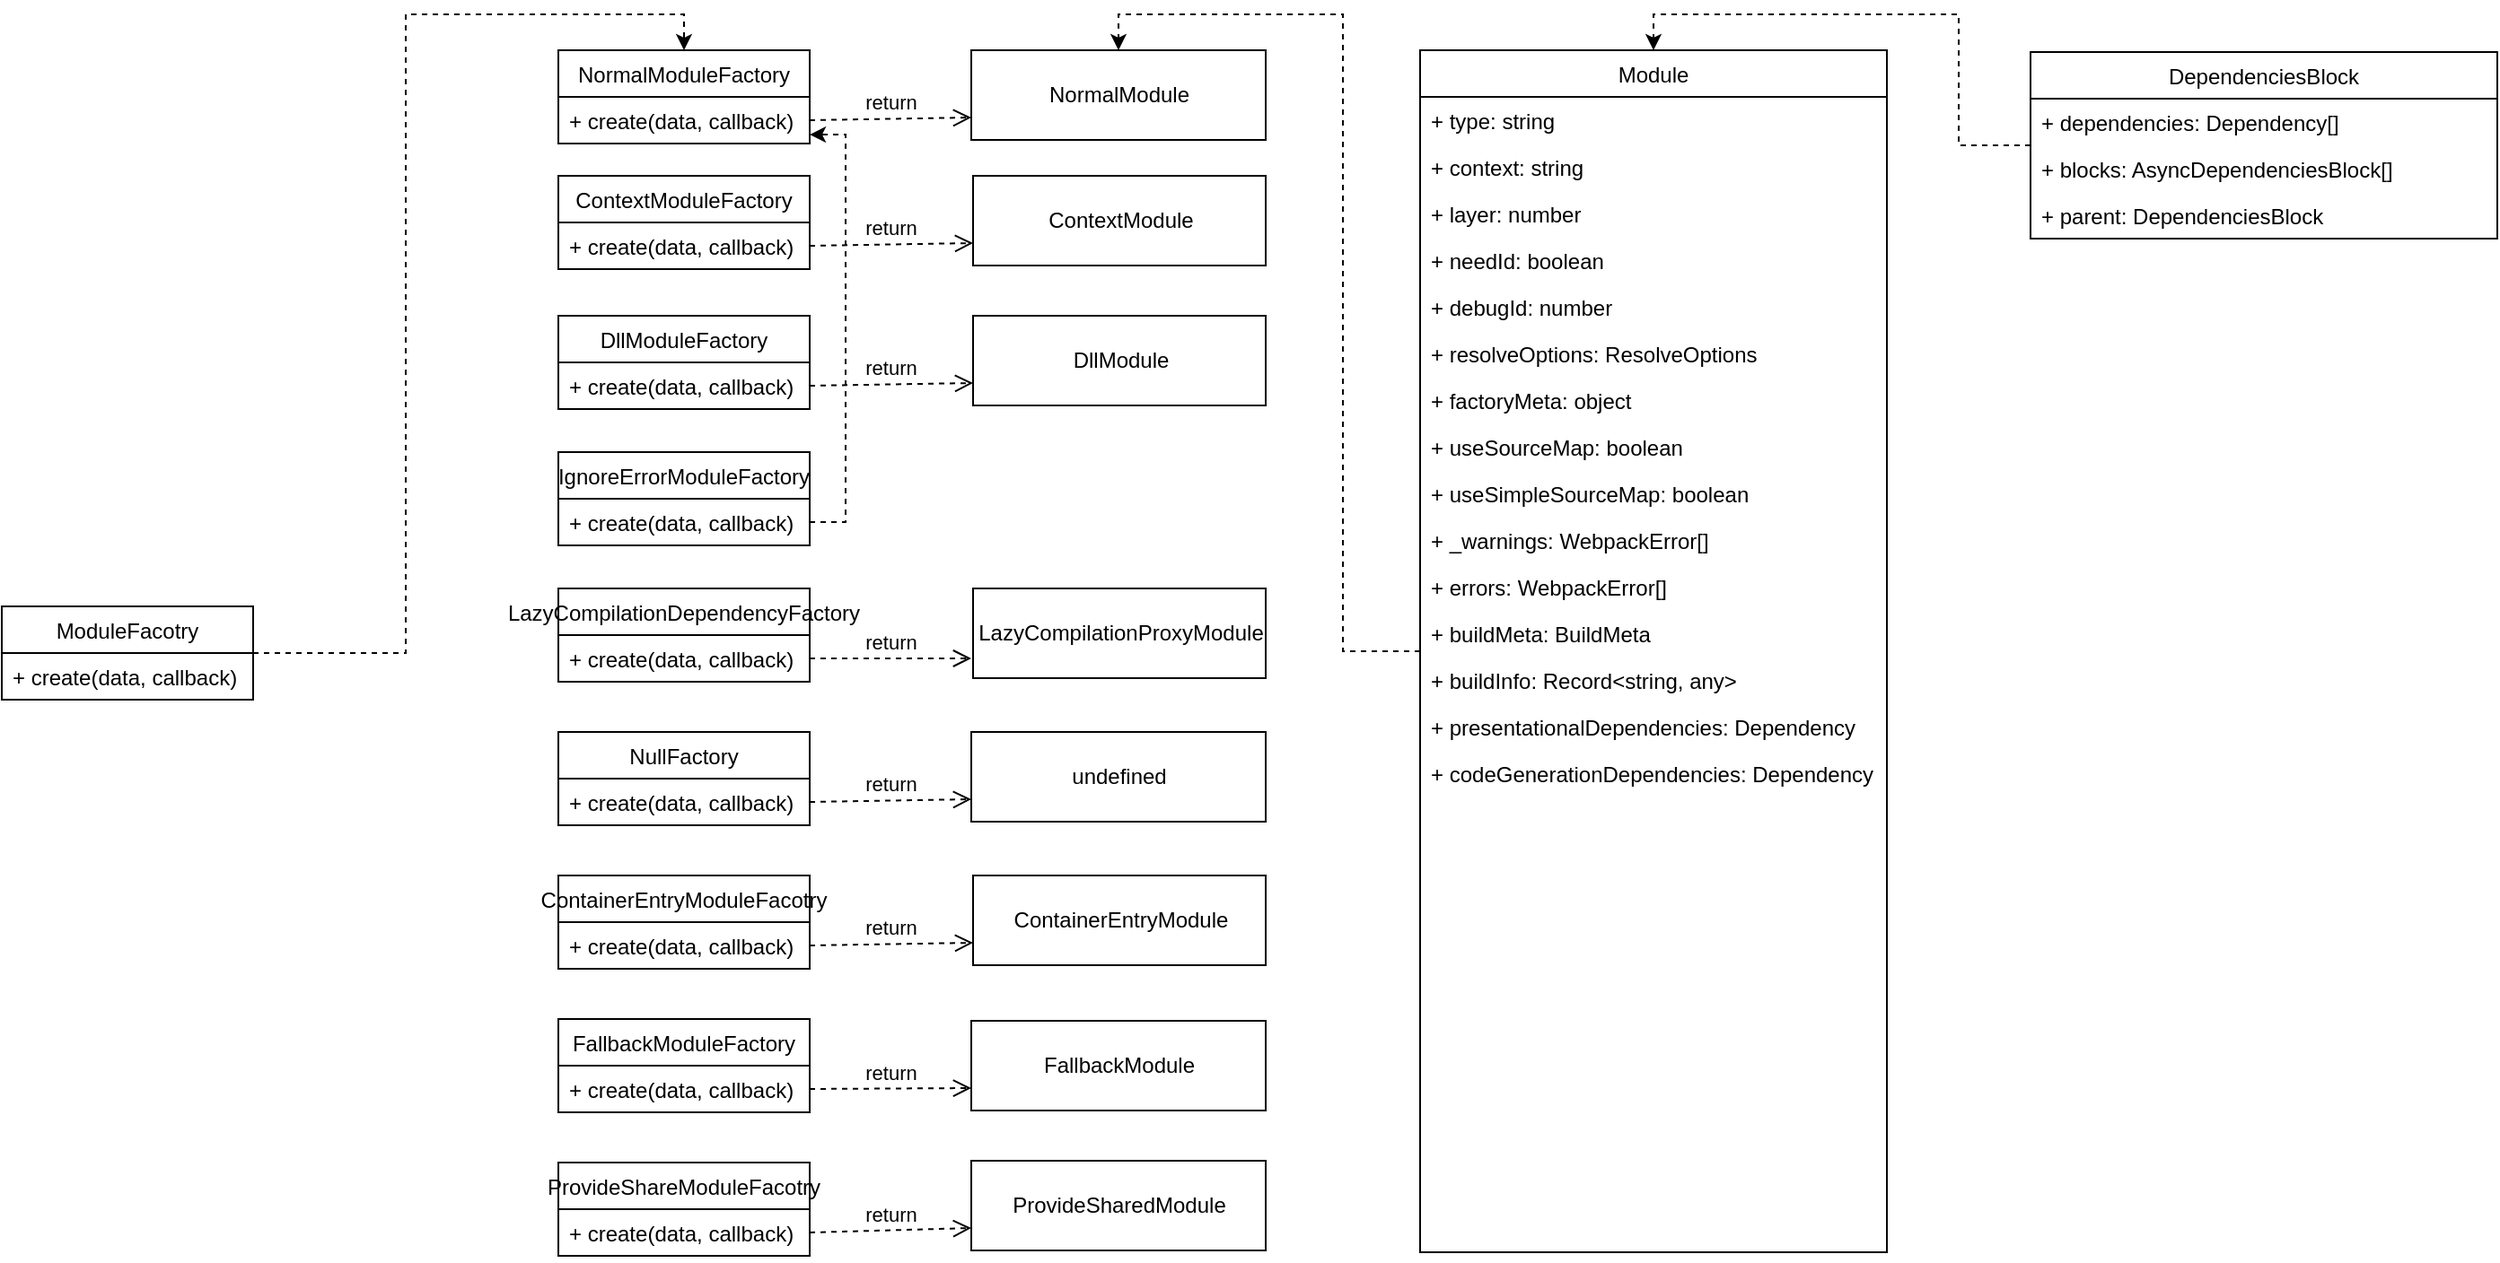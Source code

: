 <mxfile version="12.2.4" pages="1"><diagram id="3Wjzw-dioTgR-etsAfW4" name="Page-1"><mxGraphModel dx="895" dy="1891" grid="1" gridSize="10" guides="1" tooltips="1" connect="1" arrows="1" fold="1" page="1" pageScale="1" pageWidth="827" pageHeight="1169" math="0" shadow="0"><root><mxCell id="0"/><mxCell id="1" parent="0"/><mxCell id="128" style="edgeStyle=orthogonalEdgeStyle;rounded=0;orthogonalLoop=1;jettySize=auto;html=1;entryX=0.5;entryY=0;entryDx=0;entryDy=0;dashed=1;" parent="1" source="18" target="22" edge="1"><mxGeometry relative="1" as="geometry"/></mxCell><mxCell id="18" value="ModuleFacotry" style="swimlane;fontStyle=0;childLayout=stackLayout;horizontal=1;startSize=26;fillColor=none;horizontalStack=0;resizeParent=1;resizeParentMax=0;resizeLast=0;collapsible=1;marginBottom=0;" parent="1" vertex="1"><mxGeometry x="220" y="250" width="140" height="52" as="geometry"/></mxCell><mxCell id="19" value="+ create(data, callback)" style="text;strokeColor=none;fillColor=none;align=left;verticalAlign=top;spacingLeft=4;spacingRight=4;overflow=hidden;rotatable=0;points=[[0,0.5],[1,0.5]];portConstraint=eastwest;" parent="18" vertex="1"><mxGeometry y="26" width="140" height="26" as="geometry"/></mxCell><mxCell id="22" value="NormalModuleFactory" style="swimlane;fontStyle=0;childLayout=stackLayout;horizontal=1;startSize=26;fillColor=none;horizontalStack=0;resizeParent=1;resizeParentMax=0;resizeLast=0;collapsible=1;marginBottom=0;" parent="1" vertex="1"><mxGeometry x="530" y="-60" width="140" height="52" as="geometry"/></mxCell><mxCell id="23" value="+ create(data, callback)" style="text;strokeColor=none;fillColor=none;align=left;verticalAlign=top;spacingLeft=4;spacingRight=4;overflow=hidden;rotatable=0;points=[[0,0.5],[1,0.5]];portConstraint=eastwest;" parent="22" vertex="1"><mxGeometry y="26" width="140" height="26" as="geometry"/></mxCell><mxCell id="24" value="ContextModuleFactory" style="swimlane;fontStyle=0;childLayout=stackLayout;horizontal=1;startSize=26;fillColor=none;horizontalStack=0;resizeParent=1;resizeParentMax=0;resizeLast=0;collapsible=1;marginBottom=0;" parent="1" vertex="1"><mxGeometry x="530" y="10" width="140" height="52" as="geometry"><mxRectangle x="300" y="340" width="150" height="26" as="alternateBounds"/></mxGeometry></mxCell><mxCell id="25" value="+ create(data, callback)" style="text;strokeColor=none;fillColor=none;align=left;verticalAlign=top;spacingLeft=4;spacingRight=4;overflow=hidden;rotatable=0;points=[[0,0.5],[1,0.5]];portConstraint=eastwest;" parent="24" vertex="1"><mxGeometry y="26" width="140" height="26" as="geometry"/></mxCell><mxCell id="26" value="DllModuleFactory" style="swimlane;fontStyle=0;childLayout=stackLayout;horizontal=1;startSize=26;fillColor=none;horizontalStack=0;resizeParent=1;resizeParentMax=0;resizeLast=0;collapsible=1;marginBottom=0;" parent="1" vertex="1"><mxGeometry x="530" y="88" width="140" height="52" as="geometry"><mxRectangle x="300" y="340" width="150" height="26" as="alternateBounds"/></mxGeometry></mxCell><mxCell id="27" value="+ create(data, callback)" style="text;strokeColor=none;fillColor=none;align=left;verticalAlign=top;spacingLeft=4;spacingRight=4;overflow=hidden;rotatable=0;points=[[0,0.5],[1,0.5]];portConstraint=eastwest;" parent="26" vertex="1"><mxGeometry y="26" width="140" height="26" as="geometry"/></mxCell><mxCell id="28" value="IgnoreErrorModuleFactory" style="swimlane;fontStyle=0;childLayout=stackLayout;horizontal=1;startSize=26;fillColor=none;horizontalStack=0;resizeParent=1;resizeParentMax=0;resizeLast=0;collapsible=1;marginBottom=0;" parent="1" vertex="1"><mxGeometry x="530" y="164" width="140" height="52" as="geometry"><mxRectangle x="300" y="340" width="150" height="26" as="alternateBounds"/></mxGeometry></mxCell><mxCell id="29" value="+ create(data, callback)" style="text;strokeColor=none;fillColor=none;align=left;verticalAlign=top;spacingLeft=4;spacingRight=4;overflow=hidden;rotatable=0;points=[[0,0.5],[1,0.5]];portConstraint=eastwest;" parent="28" vertex="1"><mxGeometry y="26" width="140" height="26" as="geometry"/></mxCell><mxCell id="30" value="NullFactory" style="swimlane;fontStyle=0;childLayout=stackLayout;horizontal=1;startSize=26;fillColor=none;horizontalStack=0;resizeParent=1;resizeParentMax=0;resizeLast=0;collapsible=1;marginBottom=0;" parent="1" vertex="1"><mxGeometry x="530" y="320" width="140" height="52" as="geometry"/></mxCell><mxCell id="31" value="+ create(data, callback)" style="text;strokeColor=none;fillColor=none;align=left;verticalAlign=top;spacingLeft=4;spacingRight=4;overflow=hidden;rotatable=0;points=[[0,0.5],[1,0.5]];portConstraint=eastwest;" parent="30" vertex="1"><mxGeometry y="26" width="140" height="26" as="geometry"/></mxCell><mxCell id="32" value="ContainerEntryModuleFacotry" style="swimlane;fontStyle=0;childLayout=stackLayout;horizontal=1;startSize=26;fillColor=none;horizontalStack=0;resizeParent=1;resizeParentMax=0;resizeLast=0;collapsible=1;marginBottom=0;" parent="1" vertex="1"><mxGeometry x="530" y="400" width="140" height="52" as="geometry"/></mxCell><mxCell id="33" value="+ create(data, callback)" style="text;strokeColor=none;fillColor=none;align=left;verticalAlign=top;spacingLeft=4;spacingRight=4;overflow=hidden;rotatable=0;points=[[0,0.5],[1,0.5]];portConstraint=eastwest;" parent="32" vertex="1"><mxGeometry y="26" width="140" height="26" as="geometry"/></mxCell><mxCell id="34" value="FallbackModuleFactory" style="swimlane;fontStyle=0;childLayout=stackLayout;horizontal=1;startSize=26;fillColor=none;horizontalStack=0;resizeParent=1;resizeParentMax=0;resizeLast=0;collapsible=1;marginBottom=0;" parent="1" vertex="1"><mxGeometry x="530" y="480" width="140" height="52" as="geometry"/></mxCell><mxCell id="35" value="+ create(data, callback)" style="text;strokeColor=none;fillColor=none;align=left;verticalAlign=top;spacingLeft=4;spacingRight=4;overflow=hidden;rotatable=0;points=[[0,0.5],[1,0.5]];portConstraint=eastwest;" parent="34" vertex="1"><mxGeometry y="26" width="140" height="26" as="geometry"/></mxCell><mxCell id="36" value="LazyCompilationDependencyFactory" style="swimlane;fontStyle=0;childLayout=stackLayout;horizontal=1;startSize=26;fillColor=none;horizontalStack=0;resizeParent=1;resizeParentMax=0;resizeLast=0;collapsible=1;marginBottom=0;" parent="1" vertex="1"><mxGeometry x="530" y="240" width="140" height="52" as="geometry"/></mxCell><mxCell id="37" value="+ create(data, callback)" style="text;strokeColor=none;fillColor=none;align=left;verticalAlign=top;spacingLeft=4;spacingRight=4;overflow=hidden;rotatable=0;points=[[0,0.5],[1,0.5]];portConstraint=eastwest;" parent="36" vertex="1"><mxGeometry y="26" width="140" height="26" as="geometry"/></mxCell><mxCell id="39" value="ProvideShareModuleFacotry" style="swimlane;fontStyle=0;childLayout=stackLayout;horizontal=1;startSize=26;fillColor=none;horizontalStack=0;resizeParent=1;resizeParentMax=0;resizeLast=0;collapsible=1;marginBottom=0;" parent="1" vertex="1"><mxGeometry x="530" y="560" width="140" height="52" as="geometry"/></mxCell><mxCell id="40" value="+ create(data, callback)" style="text;strokeColor=none;fillColor=none;align=left;verticalAlign=top;spacingLeft=4;spacingRight=4;overflow=hidden;rotatable=0;points=[[0,0.5],[1,0.5]];portConstraint=eastwest;" parent="39" vertex="1"><mxGeometry y="26" width="140" height="26" as="geometry"/></mxCell><mxCell id="54" value="NormalModule" style="html=1;" parent="1" vertex="1"><mxGeometry x="760" y="-60" width="164" height="50" as="geometry"/></mxCell><mxCell id="56" value="ContextModule" style="html=1;" parent="1" vertex="1"><mxGeometry x="761" y="10" width="163" height="50" as="geometry"/></mxCell><mxCell id="58" value="DllModule" style="html=1;" parent="1" vertex="1"><mxGeometry x="761" y="88" width="163" height="50" as="geometry"/></mxCell><mxCell id="62" value="LazyCompilationProxyModule" style="html=1;" parent="1" vertex="1"><mxGeometry x="761" y="240" width="163" height="50" as="geometry"/></mxCell><mxCell id="64" value="undefined" style="html=1;" parent="1" vertex="1"><mxGeometry x="760" y="320" width="164" height="50" as="geometry"/></mxCell><mxCell id="66" value="ContainerEntryModule" style="html=1;" parent="1" vertex="1"><mxGeometry x="761" y="400" width="163" height="50" as="geometry"/></mxCell><mxCell id="68" value="FallbackModule" style="html=1;" parent="1" vertex="1"><mxGeometry x="760" y="481" width="164" height="50" as="geometry"/></mxCell><mxCell id="70" value="ProvideSharedModule" style="html=1;" parent="1" vertex="1"><mxGeometry x="760" y="559" width="164" height="50" as="geometry"/></mxCell><mxCell id="72" style="edgeStyle=orthogonalEdgeStyle;rounded=0;orthogonalLoop=1;jettySize=auto;html=1;dashed=1;entryX=1;entryY=0.808;entryDx=0;entryDy=0;entryPerimeter=0;" parent="1" source="29" target="23" edge="1"><mxGeometry relative="1" as="geometry"><mxPoint x="690" y="-20" as="targetPoint"/><Array as="points"><mxPoint x="690" y="203"/><mxPoint x="690" y="-13"/></Array></mxGeometry></mxCell><mxCell id="73" value="return" style="html=1;verticalAlign=bottom;endArrow=open;dashed=1;endSize=8;exitX=1;exitY=0.5;exitDx=0;exitDy=0;entryX=0;entryY=0.75;entryDx=0;entryDy=0;" parent="1" source="23" target="54" edge="1"><mxGeometry relative="1" as="geometry"><mxPoint x="760" y="-160" as="sourcePoint"/><mxPoint x="680" y="-160" as="targetPoint"/></mxGeometry></mxCell><mxCell id="75" value="return" style="html=1;verticalAlign=bottom;endArrow=open;dashed=1;endSize=8;exitX=1;exitY=0.5;exitDx=0;exitDy=0;entryX=0;entryY=0.75;entryDx=0;entryDy=0;" parent="1" source="25" target="56" edge="1"><mxGeometry relative="1" as="geometry"><mxPoint x="700" y="20" as="sourcePoint"/><mxPoint x="790" y="18.5" as="targetPoint"/></mxGeometry></mxCell><mxCell id="76" value="return" style="html=1;verticalAlign=bottom;endArrow=open;dashed=1;endSize=8;exitX=1;exitY=0.5;exitDx=0;exitDy=0;entryX=0;entryY=0.75;entryDx=0;entryDy=0;" parent="1" source="27" target="58" edge="1"><mxGeometry relative="1" as="geometry"><mxPoint x="710" y="110" as="sourcePoint"/><mxPoint x="800" y="108.5" as="targetPoint"/></mxGeometry></mxCell><mxCell id="77" value="return" style="html=1;verticalAlign=bottom;endArrow=open;dashed=1;endSize=8;exitX=1;exitY=0.5;exitDx=0;exitDy=0;" parent="1" source="37" edge="1"><mxGeometry relative="1" as="geometry"><mxPoint x="690" y="270" as="sourcePoint"/><mxPoint x="760" y="279" as="targetPoint"/></mxGeometry></mxCell><mxCell id="78" value="return" style="html=1;verticalAlign=bottom;endArrow=open;dashed=1;endSize=8;exitX=1;exitY=0.5;exitDx=0;exitDy=0;entryX=0;entryY=0.75;entryDx=0;entryDy=0;" parent="1" source="33" target="66" edge="1"><mxGeometry relative="1" as="geometry"><mxPoint x="680" y="430" as="sourcePoint"/><mxPoint x="770" y="428.5" as="targetPoint"/></mxGeometry></mxCell><mxCell id="79" value="return" style="html=1;verticalAlign=bottom;endArrow=open;dashed=1;endSize=8;exitX=1;exitY=0.5;exitDx=0;exitDy=0;entryX=0;entryY=0.75;entryDx=0;entryDy=0;" parent="1" source="31" target="64" edge="1"><mxGeometry relative="1" as="geometry"><mxPoint x="690" y="340" as="sourcePoint"/><mxPoint x="780" y="338.5" as="targetPoint"/></mxGeometry></mxCell><mxCell id="80" value="return" style="html=1;verticalAlign=bottom;endArrow=open;dashed=1;endSize=8;exitX=1;exitY=0.5;exitDx=0;exitDy=0;entryX=0;entryY=0.75;entryDx=0;entryDy=0;" parent="1" source="35" target="68" edge="1"><mxGeometry relative="1" as="geometry"><mxPoint x="680" y="500" as="sourcePoint"/><mxPoint x="770" y="498.5" as="targetPoint"/></mxGeometry></mxCell><mxCell id="81" value="return" style="html=1;verticalAlign=bottom;endArrow=open;dashed=1;endSize=8;exitX=1;exitY=0.5;exitDx=0;exitDy=0;entryX=0;entryY=0.75;entryDx=0;entryDy=0;" parent="1" source="40" target="70" edge="1"><mxGeometry relative="1" as="geometry"><mxPoint x="680" y="590" as="sourcePoint"/><mxPoint x="770" y="588.5" as="targetPoint"/></mxGeometry></mxCell><mxCell id="127" style="edgeStyle=orthogonalEdgeStyle;rounded=0;orthogonalLoop=1;jettySize=auto;html=1;entryX=0.5;entryY=0;entryDx=0;entryDy=0;dashed=1;" parent="1" source="86" target="54" edge="1"><mxGeometry relative="1" as="geometry"/></mxCell><mxCell id="86" value="Module" style="swimlane;fontStyle=0;childLayout=stackLayout;horizontal=1;startSize=26;fillColor=none;horizontalStack=0;resizeParent=1;resizeParentMax=0;resizeLast=0;collapsible=1;marginBottom=0;" parent="1" vertex="1"><mxGeometry x="1010" y="-60" width="260" height="670" as="geometry"/></mxCell><mxCell id="87" value="+ type: string" style="text;strokeColor=none;fillColor=none;align=left;verticalAlign=top;spacingLeft=4;spacingRight=4;overflow=hidden;rotatable=0;points=[[0,0.5],[1,0.5]];portConstraint=eastwest;" parent="86" vertex="1"><mxGeometry y="26" width="260" height="26" as="geometry"/></mxCell><mxCell id="88" value="+ context: string" style="text;strokeColor=none;fillColor=none;align=left;verticalAlign=top;spacingLeft=4;spacingRight=4;overflow=hidden;rotatable=0;points=[[0,0.5],[1,0.5]];portConstraint=eastwest;" parent="86" vertex="1"><mxGeometry y="52" width="260" height="26" as="geometry"/></mxCell><mxCell id="89" value="+ layer: number" style="text;strokeColor=none;fillColor=none;align=left;verticalAlign=top;spacingLeft=4;spacingRight=4;overflow=hidden;rotatable=0;points=[[0,0.5],[1,0.5]];portConstraint=eastwest;" parent="86" vertex="1"><mxGeometry y="78" width="260" height="26" as="geometry"/></mxCell><mxCell id="93" value="+ needId: boolean" style="text;strokeColor=none;fillColor=none;align=left;verticalAlign=top;spacingLeft=4;spacingRight=4;overflow=hidden;rotatable=0;points=[[0,0.5],[1,0.5]];portConstraint=eastwest;" parent="86" vertex="1"><mxGeometry y="104" width="260" height="26" as="geometry"/></mxCell><mxCell id="94" value="+ debugId: number" style="text;strokeColor=none;fillColor=none;align=left;verticalAlign=top;spacingLeft=4;spacingRight=4;overflow=hidden;rotatable=0;points=[[0,0.5],[1,0.5]];portConstraint=eastwest;" parent="86" vertex="1"><mxGeometry y="130" width="260" height="26" as="geometry"/></mxCell><mxCell id="95" value="+ resolveOptions: ResolveOptions" style="text;strokeColor=none;fillColor=none;align=left;verticalAlign=top;spacingLeft=4;spacingRight=4;overflow=hidden;rotatable=0;points=[[0,0.5],[1,0.5]];portConstraint=eastwest;" parent="86" vertex="1"><mxGeometry y="156" width="260" height="26" as="geometry"/></mxCell><mxCell id="96" value="+ factoryMeta: object" style="text;strokeColor=none;fillColor=none;align=left;verticalAlign=top;spacingLeft=4;spacingRight=4;overflow=hidden;rotatable=0;points=[[0,0.5],[1,0.5]];portConstraint=eastwest;" parent="86" vertex="1"><mxGeometry y="182" width="260" height="26" as="geometry"/></mxCell><mxCell id="97" value="+ useSourceMap: boolean" style="text;strokeColor=none;fillColor=none;align=left;verticalAlign=top;spacingLeft=4;spacingRight=4;overflow=hidden;rotatable=0;points=[[0,0.5],[1,0.5]];portConstraint=eastwest;" parent="86" vertex="1"><mxGeometry y="208" width="260" height="26" as="geometry"/></mxCell><mxCell id="98" value="+ useSimpleSourceMap: boolean" style="text;strokeColor=none;fillColor=none;align=left;verticalAlign=top;spacingLeft=4;spacingRight=4;overflow=hidden;rotatable=0;points=[[0,0.5],[1,0.5]];portConstraint=eastwest;" parent="86" vertex="1"><mxGeometry y="234" width="260" height="26" as="geometry"/></mxCell><mxCell id="99" value="+ _warnings: WebpackError[]" style="text;strokeColor=none;fillColor=none;align=left;verticalAlign=top;spacingLeft=4;spacingRight=4;overflow=hidden;rotatable=0;points=[[0,0.5],[1,0.5]];portConstraint=eastwest;" parent="86" vertex="1"><mxGeometry y="260" width="260" height="26" as="geometry"/></mxCell><mxCell id="100" value="+ errors: WebpackError[]" style="text;strokeColor=none;fillColor=none;align=left;verticalAlign=top;spacingLeft=4;spacingRight=4;overflow=hidden;rotatable=0;points=[[0,0.5],[1,0.5]];portConstraint=eastwest;" parent="86" vertex="1"><mxGeometry y="286" width="260" height="26" as="geometry"/></mxCell><mxCell id="101" value="+ buildMeta: BuildMeta" style="text;strokeColor=none;fillColor=none;align=left;verticalAlign=top;spacingLeft=4;spacingRight=4;overflow=hidden;rotatable=0;points=[[0,0.5],[1,0.5]];portConstraint=eastwest;" parent="86" vertex="1"><mxGeometry y="312" width="260" height="26" as="geometry"/></mxCell><mxCell id="102" value="+ buildInfo: Record&lt;string, any&gt;" style="text;strokeColor=none;fillColor=none;align=left;verticalAlign=top;spacingLeft=4;spacingRight=4;overflow=hidden;rotatable=0;points=[[0,0.5],[1,0.5]];portConstraint=eastwest;" parent="86" vertex="1"><mxGeometry y="338" width="260" height="26" as="geometry"/></mxCell><mxCell id="103" value="+ presentationalDependencies: Dependency" style="text;strokeColor=none;fillColor=none;align=left;verticalAlign=top;spacingLeft=4;spacingRight=4;overflow=hidden;rotatable=0;points=[[0,0.5],[1,0.5]];portConstraint=eastwest;" parent="86" vertex="1"><mxGeometry y="364" width="260" height="26" as="geometry"/></mxCell><mxCell id="104" value="+ codeGenerationDependencies: Dependency" style="text;strokeColor=none;fillColor=none;align=left;verticalAlign=top;spacingLeft=4;spacingRight=4;overflow=hidden;rotatable=0;points=[[0,0.5],[1,0.5]];portConstraint=eastwest;" parent="86" vertex="1"><mxGeometry y="390" width="260" height="280" as="geometry"/></mxCell><mxCell id="126" style="edgeStyle=orthogonalEdgeStyle;rounded=0;orthogonalLoop=1;jettySize=auto;html=1;entryX=0.5;entryY=0;entryDx=0;entryDy=0;dashed=1;" parent="1" source="105" target="86" edge="1"><mxGeometry relative="1" as="geometry"/></mxCell><mxCell id="105" value="DependenciesBlock" style="swimlane;fontStyle=0;childLayout=stackLayout;horizontal=1;startSize=26;fillColor=none;horizontalStack=0;resizeParent=1;resizeParentMax=0;resizeLast=0;collapsible=1;marginBottom=0;" parent="1" vertex="1"><mxGeometry x="1350" y="-59" width="260" height="104" as="geometry"/></mxCell><mxCell id="106" value="+ dependencies: Dependency[]" style="text;strokeColor=none;fillColor=none;align=left;verticalAlign=top;spacingLeft=4;spacingRight=4;overflow=hidden;rotatable=0;points=[[0,0.5],[1,0.5]];portConstraint=eastwest;" parent="105" vertex="1"><mxGeometry y="26" width="260" height="26" as="geometry"/></mxCell><mxCell id="107" value="+ blocks: AsyncDependenciesBlock[]" style="text;strokeColor=none;fillColor=none;align=left;verticalAlign=top;spacingLeft=4;spacingRight=4;overflow=hidden;rotatable=0;points=[[0,0.5],[1,0.5]];portConstraint=eastwest;" parent="105" vertex="1"><mxGeometry y="52" width="260" height="26" as="geometry"/></mxCell><mxCell id="108" value="+ parent: DependenciesBlock" style="text;strokeColor=none;fillColor=none;align=left;verticalAlign=top;spacingLeft=4;spacingRight=4;overflow=hidden;rotatable=0;points=[[0,0.5],[1,0.5]];portConstraint=eastwest;" parent="105" vertex="1"><mxGeometry y="78" width="260" height="26" as="geometry"/></mxCell></root></mxGraphModel></diagram></mxfile>